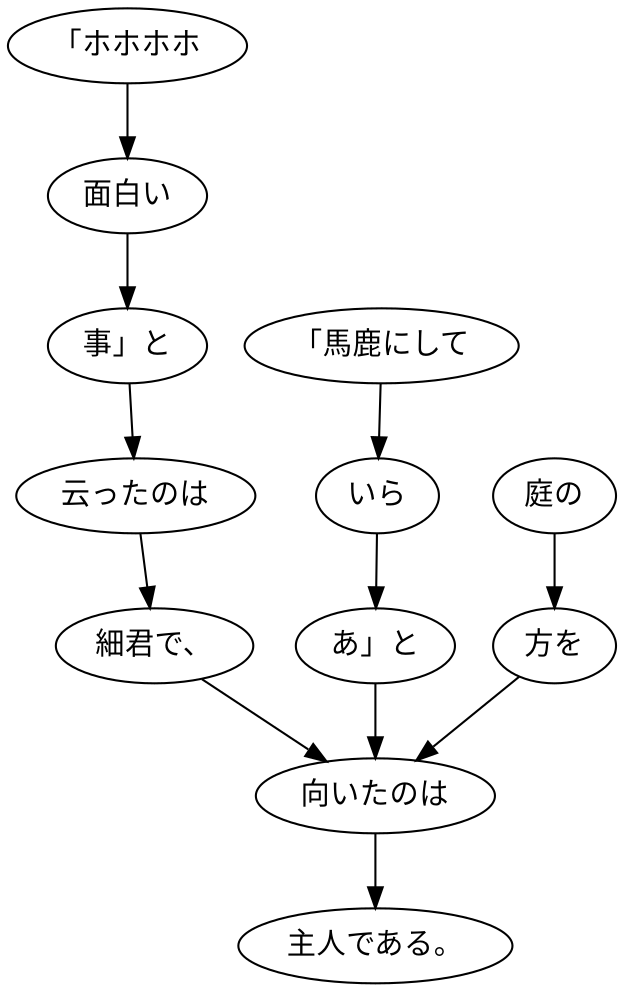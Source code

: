 digraph graph3587 {
	node0 [label="「ホホホホ"];
	node1 [label="面白い"];
	node2 [label="事」と"];
	node3 [label="云ったのは"];
	node4 [label="細君で、"];
	node5 [label="「馬鹿にして"];
	node6 [label="いら"];
	node7 [label="あ」と"];
	node8 [label="庭の"];
	node9 [label="方を"];
	node10 [label="向いたのは"];
	node11 [label="主人である。"];
	node0 -> node1;
	node1 -> node2;
	node2 -> node3;
	node3 -> node4;
	node4 -> node10;
	node5 -> node6;
	node6 -> node7;
	node7 -> node10;
	node8 -> node9;
	node9 -> node10;
	node10 -> node11;
}
